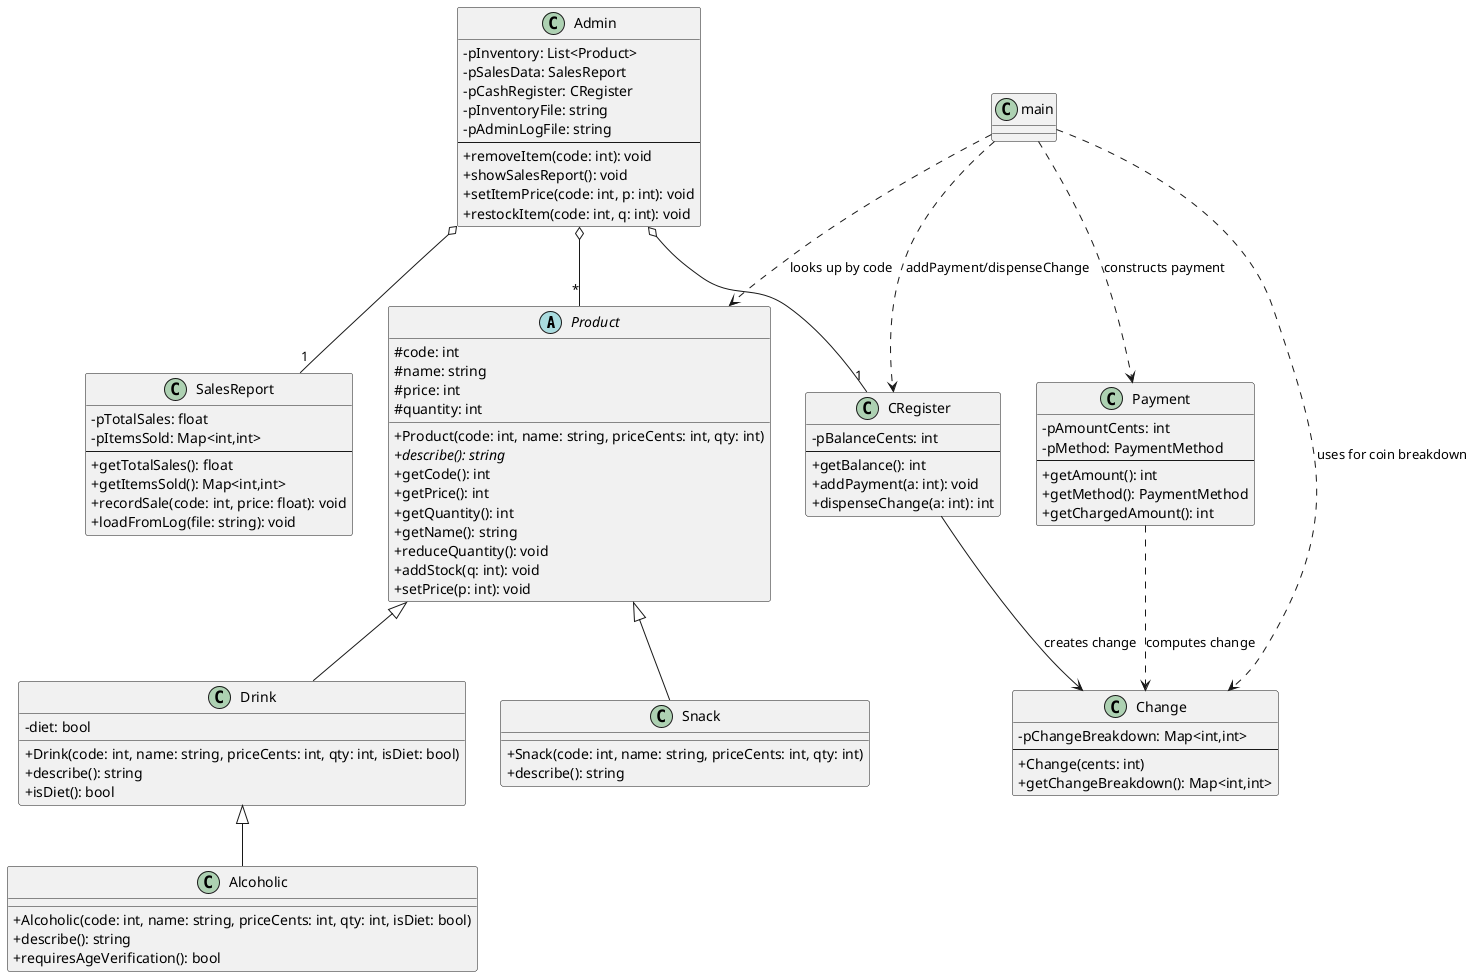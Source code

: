 @startuml
skinparam classAttributeIconSize 0




abstract class Product {
  # code: int
  # name: string
  # price: int
  # quantity: int
  + Product(code: int, name: string, priceCents: int, qty: int)
  + {abstract} describe(): string
  + getCode(): int
  + getPrice(): int
  + getQuantity(): int
  + getName(): string
  + reduceQuantity(): void
  + addStock(q: int): void
  + setPrice(p: int): void
}

class Snack {
  + Snack(code: int, name: string, priceCents: int, qty: int)
  + describe(): string
}

class Drink {
  - diet: bool
  + Drink(code: int, name: string, priceCents: int, qty: int, isDiet: bool)
  + describe(): string
  + isDiet(): bool
}

class Alcoholic {
  + Alcoholic(code: int, name: string, priceCents: int, qty: int, isDiet: bool)
  + describe(): string
  + requiresAgeVerification(): bool
}

Product <|-- Snack
Product <|-- Drink
Drink <|-- Alcoholic


class Payment {
  - pAmountCents: int
  - pMethod: PaymentMethod
  --
  + getAmount(): int
  + getMethod(): PaymentMethod
  + getChargedAmount(): int
}

class CRegister {
  - pBalanceCents: int
  --
  + getBalance(): int
  + addPayment(a: int): void
  + dispenseChange(a: int): int
}

class Change {
  - pChangeBreakdown: Map<int,int>
  --
  + Change(cents: int)
  + getChangeBreakdown(): Map<int,int>
}

class SalesReport {
  - pTotalSales: float
  - pItemsSold: Map<int,int>
  --
  + getTotalSales(): float
  + getItemsSold(): Map<int,int>
  + recordSale(code: int, price: float): void
  + loadFromLog(file: string): void
}

class Admin {
  - pInventory: List<Product>
  - pSalesData: SalesReport
  - pCashRegister: CRegister
  - pInventoryFile: string
  - pAdminLogFile: string
  --
  + removeItem(code: int): void
  + showSalesReport(): void
  + setItemPrice(code: int, p: int): void
  + restockItem(code: int, q: int): void
}


Admin o-- "1" CRegister
Admin o-- "1" SalesReport

Admin o-- "*" Product

' Show runtime usage dependencies
Payment ..> Change        : computes change
CRegister --> Change      : creates change
main ..> Product          : looks up by code
main ..> Payment          : constructs payment
main ..> CRegister        : addPayment/dispenseChange
main ..> Change           : uses for coin breakdown


@enduml
